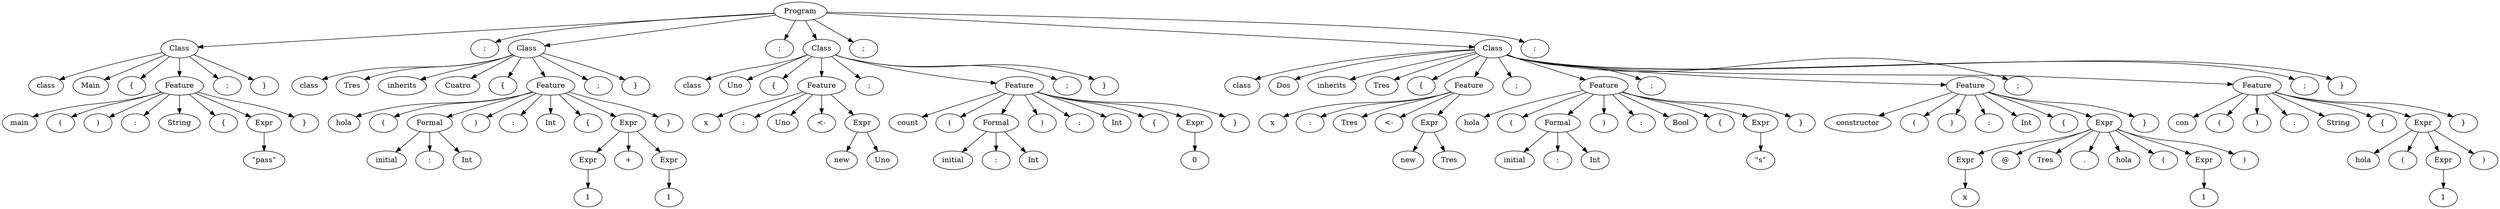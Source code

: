 digraph {
	0 [label=Program]
	0 -> 1
	1 [label=Class]
	1 -> 2
	2 [label=class]
	1 -> 3
	3 [label=Main]
	1 -> 4
	4 [label="{"]
	1 -> 5
	5 [label=Feature]
	5 -> 6
	6 [label=main]
	5 -> 7
	7 [label="("]
	5 -> 8
	8 [label=")"]
	5 -> 9
	9 [label=":"]
	5 -> 10
	10 [label=String]
	5 -> 11
	11 [label="{"]
	5 -> 12
	12 [label=Expr]
	12 -> 13
	13 [label="\"pass\""]
	5 -> 14
	14 [label="}"]
	1 -> 15
	15 [label=";"]
	1 -> 16
	16 [label="}"]
	0 -> 17
	17 [label=";"]
	0 -> 18
	18 [label=Class]
	18 -> 19
	19 [label=class]
	18 -> 20
	20 [label=Tres]
	18 -> 21
	21 [label=inherits]
	18 -> 22
	22 [label=Cuatro]
	18 -> 23
	23 [label="{"]
	18 -> 24
	24 [label=Feature]
	24 -> 25
	25 [label=hola]
	24 -> 26
	26 [label="("]
	24 -> 27
	27 [label=Formal]
	27 -> 28
	28 [label=initial]
	27 -> 29
	29 [label=":"]
	27 -> 30
	30 [label=Int]
	24 -> 31
	31 [label=")"]
	24 -> 32
	32 [label=":"]
	24 -> 33
	33 [label=Int]
	24 -> 34
	34 [label="{"]
	24 -> 35
	35 [label=Expr]
	35 -> 36
	36 [label=Expr]
	36 -> 37
	37 [label=1]
	35 -> 38
	38 [label="+"]
	35 -> 39
	39 [label=Expr]
	39 -> 40
	40 [label=1]
	24 -> 41
	41 [label="}"]
	18 -> 42
	42 [label=";"]
	18 -> 43
	43 [label="}"]
	0 -> 44
	44 [label=";"]
	0 -> 45
	45 [label=Class]
	45 -> 46
	46 [label=class]
	45 -> 47
	47 [label=Uno]
	45 -> 48
	48 [label="{"]
	45 -> 49
	49 [label=Feature]
	49 -> 50
	50 [label=x]
	49 -> 51
	51 [label=":"]
	49 -> 52
	52 [label=Uno]
	49 -> 53
	53 [label="<-"]
	49 -> 54
	54 [label=Expr]
	54 -> 55
	55 [label=new]
	54 -> 56
	56 [label=Uno]
	45 -> 57
	57 [label=";"]
	45 -> 58
	58 [label=Feature]
	58 -> 59
	59 [label=count]
	58 -> 60
	60 [label="("]
	58 -> 61
	61 [label=Formal]
	61 -> 62
	62 [label=initial]
	61 -> 63
	63 [label=":"]
	61 -> 64
	64 [label=Int]
	58 -> 65
	65 [label=")"]
	58 -> 66
	66 [label=":"]
	58 -> 67
	67 [label=Int]
	58 -> 68
	68 [label="{"]
	58 -> 69
	69 [label=Expr]
	69 -> 70
	70 [label=0]
	58 -> 71
	71 [label="}"]
	45 -> 72
	72 [label=";"]
	45 -> 73
	73 [label="}"]
	0 -> 74
	74 [label=";"]
	0 -> 75
	75 [label=Class]
	75 -> 76
	76 [label=class]
	75 -> 77
	77 [label=Dos]
	75 -> 78
	78 [label=inherits]
	75 -> 79
	79 [label=Tres]
	75 -> 80
	80 [label="{"]
	75 -> 81
	81 [label=Feature]
	81 -> 82
	82 [label=x]
	81 -> 83
	83 [label=":"]
	81 -> 84
	84 [label=Tres]
	81 -> 85
	85 [label="<-"]
	81 -> 86
	86 [label=Expr]
	86 -> 87
	87 [label=new]
	86 -> 88
	88 [label=Tres]
	75 -> 89
	89 [label=";"]
	75 -> 90
	90 [label=Feature]
	90 -> 91
	91 [label=hola]
	90 -> 92
	92 [label="("]
	90 -> 93
	93 [label=Formal]
	93 -> 94
	94 [label=initial]
	93 -> 95
	95 [label=":"]
	93 -> 96
	96 [label=Int]
	90 -> 97
	97 [label=")"]
	90 -> 98
	98 [label=":"]
	90 -> 99
	99 [label=Bool]
	90 -> 100
	100 [label="{"]
	90 -> 101
	101 [label=Expr]
	101 -> 102
	102 [label="\"s\""]
	90 -> 103
	103 [label="}"]
	75 -> 104
	104 [label=";"]
	75 -> 105
	105 [label=Feature]
	105 -> 106
	106 [label=constructor]
	105 -> 107
	107 [label="("]
	105 -> 108
	108 [label=")"]
	105 -> 109
	109 [label=":"]
	105 -> 110
	110 [label=Int]
	105 -> 111
	111 [label="{"]
	105 -> 112
	112 [label=Expr]
	112 -> 113
	113 [label=Expr]
	113 -> 114
	114 [label=x]
	112 -> 115
	115 [label="@"]
	112 -> 116
	116 [label=Tres]
	112 -> 117
	117 [label="."]
	112 -> 118
	118 [label=hola]
	112 -> 119
	119 [label="("]
	112 -> 120
	120 [label=Expr]
	120 -> 121
	121 [label=1]
	112 -> 122
	122 [label=")"]
	105 -> 123
	123 [label="}"]
	75 -> 124
	124 [label=";"]
	75 -> 125
	125 [label=Feature]
	125 -> 126
	126 [label=con]
	125 -> 127
	127 [label="("]
	125 -> 128
	128 [label=")"]
	125 -> 129
	129 [label=":"]
	125 -> 130
	130 [label=String]
	125 -> 131
	131 [label="{"]
	125 -> 132
	132 [label=Expr]
	132 -> 133
	133 [label=hola]
	132 -> 134
	134 [label="("]
	132 -> 135
	135 [label=Expr]
	135 -> 136
	136 [label=1]
	132 -> 137
	137 [label=")"]
	125 -> 138
	138 [label="}"]
	75 -> 139
	139 [label=";"]
	75 -> 140
	140 [label="}"]
	0 -> 141
	141 [label=";"]
}
